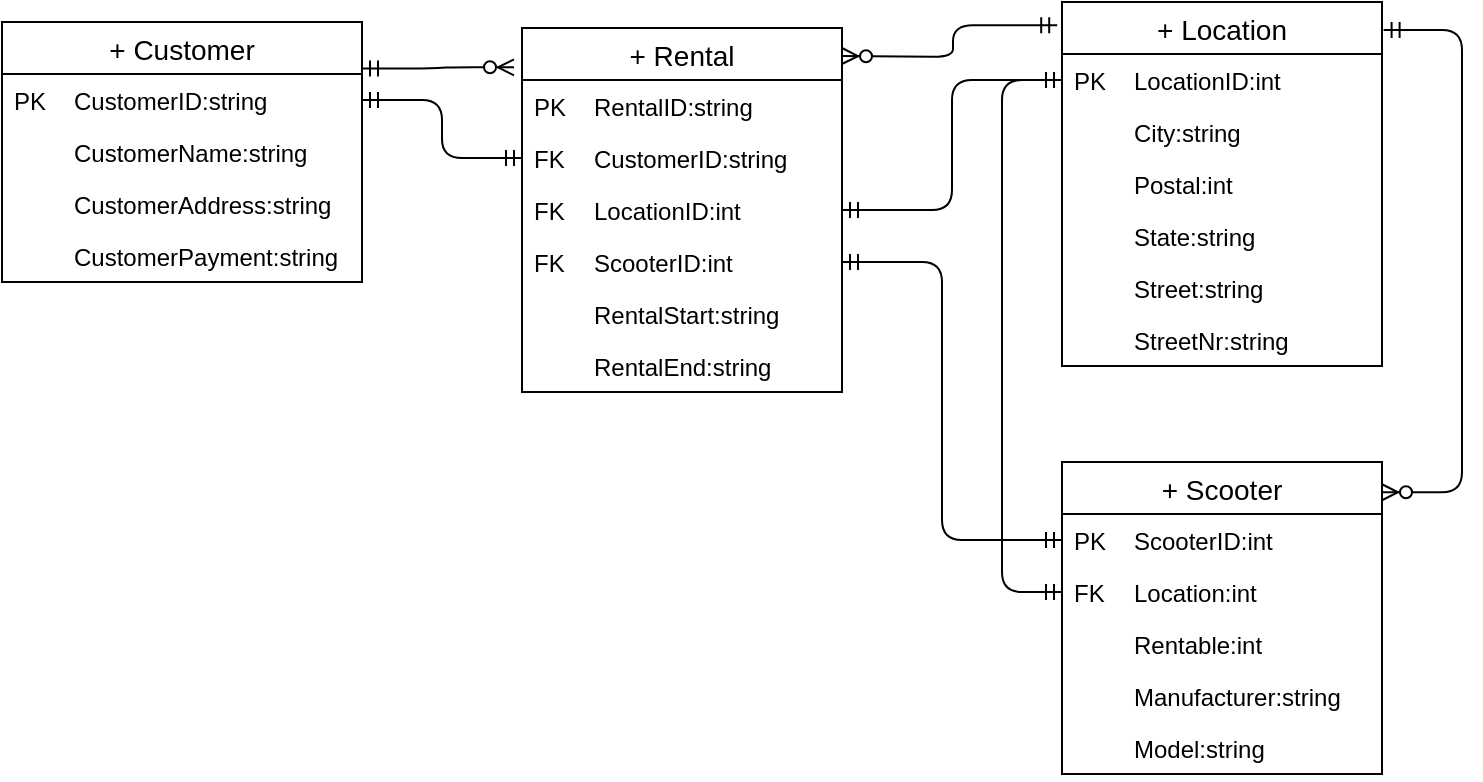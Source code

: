 <mxfile version="16.5.3" type="device"><diagram id="RD54OATHttDz0MbPAQnd" name="Page-1"><mxGraphModel dx="1550" dy="848" grid="1" gridSize="10" guides="1" tooltips="1" connect="1" arrows="1" fold="1" page="1" pageScale="1" pageWidth="827" pageHeight="1169" math="0" shadow="0"><root><mxCell id="0"/><mxCell id="1" parent="0"/><mxCell id="YhPpe_puAhch56gvUn6D-50" value="+ Customer" style="swimlane;fontStyle=0;childLayout=stackLayout;horizontal=1;startSize=26;horizontalStack=0;resizeParent=1;resizeParentMax=0;resizeLast=0;collapsible=1;marginBottom=0;align=center;fontSize=14;" parent="1" vertex="1"><mxGeometry x="40" y="50" width="180" height="130" as="geometry"/></mxCell><mxCell id="YhPpe_puAhch56gvUn6D-79" value="CustomerID:string" style="shape=partialRectangle;top=0;left=0;right=0;bottom=0;fillColor=none;align=left;verticalAlign=top;fillColor=none;spacingLeft=34;spacingRight=4;overflow=hidden;rotatable=0;points=[[0,0.5],[1,0.5]];portConstraint=eastwest;dropTarget=0;fontSize=12;" parent="YhPpe_puAhch56gvUn6D-50" vertex="1"><mxGeometry y="26" width="180" height="26" as="geometry"/></mxCell><mxCell id="YhPpe_puAhch56gvUn6D-80" value="PK" style="shape=partialRectangle;top=0;left=0;bottom=0;right=0;fillColor=none;align=left;verticalAlign=top;spacingLeft=4;spacingRight=4;overflow=hidden;rotatable=0;points=[];portConstraint=eastwest;part=1;fontSize=12;" parent="YhPpe_puAhch56gvUn6D-79" vertex="1" connectable="0"><mxGeometry width="30" height="26" as="geometry"/></mxCell><mxCell id="YhPpe_puAhch56gvUn6D-94" value="CustomerName:string" style="shape=partialRectangle;top=0;left=0;right=0;bottom=0;align=left;verticalAlign=top;fillColor=none;spacingLeft=34;spacingRight=4;overflow=hidden;rotatable=0;points=[[0,0.5],[1,0.5]];portConstraint=eastwest;dropTarget=0;fontSize=12;" parent="YhPpe_puAhch56gvUn6D-50" vertex="1"><mxGeometry y="52" width="180" height="26" as="geometry"/></mxCell><mxCell id="YhPpe_puAhch56gvUn6D-95" value="" style="shape=partialRectangle;top=0;left=0;bottom=0;right=0;fillColor=none;align=left;verticalAlign=top;spacingLeft=4;spacingRight=4;overflow=hidden;rotatable=0;points=[];portConstraint=eastwest;part=1;fontSize=12;" parent="YhPpe_puAhch56gvUn6D-94" vertex="1" connectable="0"><mxGeometry width="30" height="26" as="geometry"/></mxCell><mxCell id="0Q85Cn2fSwsreZycNOx2-4" value="CustomerAddress:string" style="shape=partialRectangle;top=0;left=0;right=0;bottom=0;align=left;verticalAlign=top;fillColor=none;spacingLeft=34;spacingRight=4;overflow=hidden;rotatable=0;points=[[0,0.5],[1,0.5]];portConstraint=eastwest;dropTarget=0;fontSize=12;" vertex="1" parent="YhPpe_puAhch56gvUn6D-50"><mxGeometry y="78" width="180" height="26" as="geometry"/></mxCell><mxCell id="0Q85Cn2fSwsreZycNOx2-5" value="" style="shape=partialRectangle;top=0;left=0;bottom=0;right=0;fillColor=none;align=left;verticalAlign=top;spacingLeft=4;spacingRight=4;overflow=hidden;rotatable=0;points=[];portConstraint=eastwest;part=1;fontSize=12;" vertex="1" connectable="0" parent="0Q85Cn2fSwsreZycNOx2-4"><mxGeometry width="30" height="26" as="geometry"/></mxCell><mxCell id="0Q85Cn2fSwsreZycNOx2-7" value="CustomerPayment:string" style="shape=partialRectangle;top=0;left=0;right=0;bottom=0;align=left;verticalAlign=top;fillColor=none;spacingLeft=34;spacingRight=4;overflow=hidden;rotatable=0;points=[[0,0.5],[1,0.5]];portConstraint=eastwest;dropTarget=0;fontSize=12;" vertex="1" parent="YhPpe_puAhch56gvUn6D-50"><mxGeometry y="104" width="180" height="26" as="geometry"/></mxCell><mxCell id="0Q85Cn2fSwsreZycNOx2-8" value="" style="shape=partialRectangle;top=0;left=0;bottom=0;right=0;fillColor=none;align=left;verticalAlign=top;spacingLeft=4;spacingRight=4;overflow=hidden;rotatable=0;points=[];portConstraint=eastwest;part=1;fontSize=12;" vertex="1" connectable="0" parent="0Q85Cn2fSwsreZycNOx2-7"><mxGeometry width="30" height="26" as="geometry"/></mxCell><mxCell id="YhPpe_puAhch56gvUn6D-44" value="+ Location" style="swimlane;fontStyle=0;childLayout=stackLayout;horizontal=1;startSize=26;horizontalStack=0;resizeParent=1;resizeParentMax=0;resizeLast=0;collapsible=1;marginBottom=0;align=center;fontSize=14;" parent="1" vertex="1"><mxGeometry x="570" y="40" width="160" height="182" as="geometry"/></mxCell><mxCell id="YhPpe_puAhch56gvUn6D-83" value="LocationID:int" style="shape=partialRectangle;top=0;left=0;right=0;bottom=0;fillColor=none;align=left;verticalAlign=top;fillColor=none;spacingLeft=34;spacingRight=4;overflow=hidden;rotatable=0;points=[[0,0.5],[1,0.5]];portConstraint=eastwest;dropTarget=0;fontSize=12;" parent="YhPpe_puAhch56gvUn6D-44" vertex="1"><mxGeometry y="26" width="160" height="26" as="geometry"/></mxCell><mxCell id="YhPpe_puAhch56gvUn6D-84" value="PK" style="shape=partialRectangle;top=0;left=0;bottom=0;right=0;fillColor=none;align=left;verticalAlign=top;spacingLeft=4;spacingRight=4;overflow=hidden;rotatable=0;points=[];portConstraint=eastwest;part=1;fontSize=12;" parent="YhPpe_puAhch56gvUn6D-83" vertex="1" connectable="0"><mxGeometry width="30" height="26" as="geometry"/></mxCell><mxCell id="YhPpe_puAhch56gvUn6D-102" value="City:string" style="shape=partialRectangle;top=0;left=0;right=0;bottom=0;align=left;verticalAlign=top;fillColor=none;spacingLeft=34;spacingRight=4;overflow=hidden;rotatable=0;points=[[0,0.5],[1,0.5]];portConstraint=eastwest;dropTarget=0;fontSize=12;" parent="YhPpe_puAhch56gvUn6D-44" vertex="1"><mxGeometry y="52" width="160" height="26" as="geometry"/></mxCell><mxCell id="YhPpe_puAhch56gvUn6D-103" value="" style="shape=partialRectangle;top=0;left=0;bottom=0;right=0;fillColor=none;align=left;verticalAlign=top;spacingLeft=4;spacingRight=4;overflow=hidden;rotatable=0;points=[];portConstraint=eastwest;part=1;fontSize=12;" parent="YhPpe_puAhch56gvUn6D-102" vertex="1" connectable="0"><mxGeometry width="30" height="26" as="geometry"/></mxCell><mxCell id="YhPpe_puAhch56gvUn6D-104" value="Postal:int" style="shape=partialRectangle;top=0;left=0;right=0;bottom=0;align=left;verticalAlign=top;fillColor=none;spacingLeft=34;spacingRight=4;overflow=hidden;rotatable=0;points=[[0,0.5],[1,0.5]];portConstraint=eastwest;dropTarget=0;fontSize=12;" parent="YhPpe_puAhch56gvUn6D-44" vertex="1"><mxGeometry y="78" width="160" height="26" as="geometry"/></mxCell><mxCell id="YhPpe_puAhch56gvUn6D-105" value="" style="shape=partialRectangle;top=0;left=0;bottom=0;right=0;fillColor=none;align=left;verticalAlign=top;spacingLeft=4;spacingRight=4;overflow=hidden;rotatable=0;points=[];portConstraint=eastwest;part=1;fontSize=12;" parent="YhPpe_puAhch56gvUn6D-104" vertex="1" connectable="0"><mxGeometry width="30" height="26" as="geometry"/></mxCell><mxCell id="0Q85Cn2fSwsreZycNOx2-9" value="State:string" style="shape=partialRectangle;top=0;left=0;right=0;bottom=0;align=left;verticalAlign=top;fillColor=none;spacingLeft=34;spacingRight=4;overflow=hidden;rotatable=0;points=[[0,0.5],[1,0.5]];portConstraint=eastwest;dropTarget=0;fontSize=12;" vertex="1" parent="YhPpe_puAhch56gvUn6D-44"><mxGeometry y="104" width="160" height="26" as="geometry"/></mxCell><mxCell id="0Q85Cn2fSwsreZycNOx2-10" value="" style="shape=partialRectangle;top=0;left=0;bottom=0;right=0;fillColor=none;align=left;verticalAlign=top;spacingLeft=4;spacingRight=4;overflow=hidden;rotatable=0;points=[];portConstraint=eastwest;part=1;fontSize=12;" vertex="1" connectable="0" parent="0Q85Cn2fSwsreZycNOx2-9"><mxGeometry width="30" height="26" as="geometry"/></mxCell><mxCell id="YhPpe_puAhch56gvUn6D-106" value="Street:string" style="shape=partialRectangle;top=0;left=0;right=0;bottom=0;align=left;verticalAlign=top;fillColor=none;spacingLeft=34;spacingRight=4;overflow=hidden;rotatable=0;points=[[0,0.5],[1,0.5]];portConstraint=eastwest;dropTarget=0;fontSize=12;" parent="YhPpe_puAhch56gvUn6D-44" vertex="1"><mxGeometry y="130" width="160" height="26" as="geometry"/></mxCell><mxCell id="YhPpe_puAhch56gvUn6D-107" value="" style="shape=partialRectangle;top=0;left=0;bottom=0;right=0;fillColor=none;align=left;verticalAlign=top;spacingLeft=4;spacingRight=4;overflow=hidden;rotatable=0;points=[];portConstraint=eastwest;part=1;fontSize=12;" parent="YhPpe_puAhch56gvUn6D-106" vertex="1" connectable="0"><mxGeometry width="30" height="26" as="geometry"/></mxCell><mxCell id="YhPpe_puAhch56gvUn6D-108" value="StreetNr:string" style="shape=partialRectangle;top=0;left=0;right=0;bottom=0;align=left;verticalAlign=top;fillColor=none;spacingLeft=34;spacingRight=4;overflow=hidden;rotatable=0;points=[[0,0.5],[1,0.5]];portConstraint=eastwest;dropTarget=0;fontSize=12;" parent="YhPpe_puAhch56gvUn6D-44" vertex="1"><mxGeometry y="156" width="160" height="26" as="geometry"/></mxCell><mxCell id="YhPpe_puAhch56gvUn6D-109" value="" style="shape=partialRectangle;top=0;left=0;bottom=0;right=0;fillColor=none;align=left;verticalAlign=top;spacingLeft=4;spacingRight=4;overflow=hidden;rotatable=0;points=[];portConstraint=eastwest;part=1;fontSize=12;" parent="YhPpe_puAhch56gvUn6D-108" vertex="1" connectable="0"><mxGeometry width="30" height="26" as="geometry"/></mxCell><mxCell id="YhPpe_puAhch56gvUn6D-67" value="" style="fontSize=12;html=1;endArrow=ERmandOne;startArrow=ERmandOne;edgeStyle=orthogonalEdgeStyle;entryX=0;entryY=0.5;entryDx=0;entryDy=0;" parent="1" source="YhPpe_puAhch56gvUn6D-100" target="YhPpe_puAhch56gvUn6D-85" edge="1"><mxGeometry width="100" height="100" relative="1" as="geometry"><mxPoint x="420" y="235" as="sourcePoint"/><mxPoint x="560" y="320" as="targetPoint"/><Array as="points"><mxPoint x="510" y="170"/><mxPoint x="510" y="309"/></Array></mxGeometry></mxCell><mxCell id="YhPpe_puAhch56gvUn6D-68" value="" style="edgeStyle=entityRelationEdgeStyle;fontSize=12;html=1;endArrow=ERzeroToMany;startArrow=ERmandOne;exitX=1;exitY=0.179;exitDx=0;exitDy=0;exitPerimeter=0;entryX=-0.025;entryY=0.108;entryDx=0;entryDy=0;entryPerimeter=0;" parent="1" source="YhPpe_puAhch56gvUn6D-50" target="YhPpe_puAhch56gvUn6D-54" edge="1"><mxGeometry width="100" height="100" relative="1" as="geometry"><mxPoint x="180" y="270" as="sourcePoint"/><mxPoint x="239" y="100" as="targetPoint"/></mxGeometry></mxCell><mxCell id="YhPpe_puAhch56gvUn6D-54" value="+ Rental" style="swimlane;fontStyle=0;childLayout=stackLayout;horizontal=1;startSize=26;horizontalStack=0;resizeParent=1;resizeParentMax=0;resizeLast=0;collapsible=1;marginBottom=0;align=center;fontSize=14;" parent="1" vertex="1"><mxGeometry x="300" y="53" width="160" height="182" as="geometry"/></mxCell><mxCell id="YhPpe_puAhch56gvUn6D-81" value="RentalID:string" style="shape=partialRectangle;top=0;left=0;right=0;bottom=0;fillColor=none;align=left;verticalAlign=top;fillColor=none;spacingLeft=34;spacingRight=4;overflow=hidden;rotatable=0;points=[[0,0.5],[1,0.5]];portConstraint=eastwest;dropTarget=0;fontSize=12;" parent="YhPpe_puAhch56gvUn6D-54" vertex="1"><mxGeometry y="26" width="160" height="26" as="geometry"/></mxCell><mxCell id="YhPpe_puAhch56gvUn6D-82" value="PK" style="shape=partialRectangle;top=0;left=0;bottom=0;right=0;fillColor=none;align=left;verticalAlign=top;spacingLeft=4;spacingRight=4;overflow=hidden;rotatable=0;points=[];portConstraint=eastwest;part=1;fontSize=12;" parent="YhPpe_puAhch56gvUn6D-81" vertex="1" connectable="0"><mxGeometry width="30" height="26" as="geometry"/></mxCell><mxCell id="YhPpe_puAhch56gvUn6D-96" value="CustomerID:string" style="shape=partialRectangle;top=0;left=0;right=0;bottom=0;align=left;verticalAlign=top;fillColor=none;spacingLeft=34;spacingRight=4;overflow=hidden;rotatable=0;points=[[0,0.5],[1,0.5]];portConstraint=eastwest;dropTarget=0;fontSize=12;" parent="YhPpe_puAhch56gvUn6D-54" vertex="1"><mxGeometry y="52" width="160" height="26" as="geometry"/></mxCell><mxCell id="YhPpe_puAhch56gvUn6D-97" value="FK" style="shape=partialRectangle;top=0;left=0;bottom=0;right=0;fillColor=none;align=left;verticalAlign=top;spacingLeft=4;spacingRight=4;overflow=hidden;rotatable=0;points=[];portConstraint=eastwest;part=1;fontSize=12;" parent="YhPpe_puAhch56gvUn6D-96" vertex="1" connectable="0"><mxGeometry width="30" height="26" as="geometry"/></mxCell><mxCell id="YhPpe_puAhch56gvUn6D-98" value="LocationID:int" style="shape=partialRectangle;top=0;left=0;right=0;bottom=0;align=left;verticalAlign=top;fillColor=none;spacingLeft=34;spacingRight=4;overflow=hidden;rotatable=0;points=[[0,0.5],[1,0.5]];portConstraint=eastwest;dropTarget=0;fontSize=12;" parent="YhPpe_puAhch56gvUn6D-54" vertex="1"><mxGeometry y="78" width="160" height="26" as="geometry"/></mxCell><mxCell id="YhPpe_puAhch56gvUn6D-99" value="FK" style="shape=partialRectangle;top=0;left=0;bottom=0;right=0;fillColor=none;align=left;verticalAlign=top;spacingLeft=4;spacingRight=4;overflow=hidden;rotatable=0;points=[];portConstraint=eastwest;part=1;fontSize=12;" parent="YhPpe_puAhch56gvUn6D-98" vertex="1" connectable="0"><mxGeometry width="30" height="26" as="geometry"/></mxCell><mxCell id="YhPpe_puAhch56gvUn6D-100" value="ScooterID:int" style="shape=partialRectangle;top=0;left=0;right=0;bottom=0;align=left;verticalAlign=top;fillColor=none;spacingLeft=34;spacingRight=4;overflow=hidden;rotatable=0;points=[[0,0.5],[1,0.5]];portConstraint=eastwest;dropTarget=0;fontSize=12;" parent="YhPpe_puAhch56gvUn6D-54" vertex="1"><mxGeometry y="104" width="160" height="26" as="geometry"/></mxCell><mxCell id="YhPpe_puAhch56gvUn6D-101" value="FK" style="shape=partialRectangle;top=0;left=0;bottom=0;right=0;fillColor=none;align=left;verticalAlign=top;spacingLeft=4;spacingRight=4;overflow=hidden;rotatable=0;points=[];portConstraint=eastwest;part=1;fontSize=12;" parent="YhPpe_puAhch56gvUn6D-100" vertex="1" connectable="0"><mxGeometry width="30" height="26" as="geometry"/></mxCell><mxCell id="0Q85Cn2fSwsreZycNOx2-11" value="RentalStart:string" style="shape=partialRectangle;top=0;left=0;right=0;bottom=0;align=left;verticalAlign=top;fillColor=none;spacingLeft=34;spacingRight=4;overflow=hidden;rotatable=0;points=[[0,0.5],[1,0.5]];portConstraint=eastwest;dropTarget=0;fontSize=12;" vertex="1" parent="YhPpe_puAhch56gvUn6D-54"><mxGeometry y="130" width="160" height="26" as="geometry"/></mxCell><mxCell id="0Q85Cn2fSwsreZycNOx2-12" value="" style="shape=partialRectangle;top=0;left=0;bottom=0;right=0;fillColor=none;align=left;verticalAlign=top;spacingLeft=4;spacingRight=4;overflow=hidden;rotatable=0;points=[];portConstraint=eastwest;part=1;fontSize=12;" vertex="1" connectable="0" parent="0Q85Cn2fSwsreZycNOx2-11"><mxGeometry width="30" height="26" as="geometry"/></mxCell><mxCell id="0Q85Cn2fSwsreZycNOx2-13" value="RentalEnd:string" style="shape=partialRectangle;top=0;left=0;right=0;bottom=0;align=left;verticalAlign=top;fillColor=none;spacingLeft=34;spacingRight=4;overflow=hidden;rotatable=0;points=[[0,0.5],[1,0.5]];portConstraint=eastwest;dropTarget=0;fontSize=12;" vertex="1" parent="YhPpe_puAhch56gvUn6D-54"><mxGeometry y="156" width="160" height="26" as="geometry"/></mxCell><mxCell id="0Q85Cn2fSwsreZycNOx2-14" value="" style="shape=partialRectangle;top=0;left=0;bottom=0;right=0;fillColor=none;align=left;verticalAlign=top;spacingLeft=4;spacingRight=4;overflow=hidden;rotatable=0;points=[];portConstraint=eastwest;part=1;fontSize=12;" vertex="1" connectable="0" parent="0Q85Cn2fSwsreZycNOx2-13"><mxGeometry width="30" height="26" as="geometry"/></mxCell><mxCell id="YhPpe_puAhch56gvUn6D-20" value="+ Scooter" style="swimlane;fontStyle=0;childLayout=stackLayout;horizontal=1;startSize=26;horizontalStack=0;resizeParent=1;resizeParentMax=0;resizeLast=0;collapsible=1;marginBottom=0;align=center;fontSize=14;" parent="1" vertex="1"><mxGeometry x="570" y="270" width="160" height="156" as="geometry"/></mxCell><mxCell id="YhPpe_puAhch56gvUn6D-85" value="ScooterID:int" style="shape=partialRectangle;top=0;left=0;right=0;bottom=0;fillColor=none;align=left;verticalAlign=top;fillColor=none;spacingLeft=34;spacingRight=4;overflow=hidden;rotatable=0;points=[[0,0.5],[1,0.5]];portConstraint=eastwest;dropTarget=0;fontSize=12;" parent="YhPpe_puAhch56gvUn6D-20" vertex="1"><mxGeometry y="26" width="160" height="26" as="geometry"/></mxCell><mxCell id="YhPpe_puAhch56gvUn6D-86" value="PK" style="shape=partialRectangle;top=0;left=0;bottom=0;right=0;fillColor=none;align=left;verticalAlign=top;spacingLeft=4;spacingRight=4;overflow=hidden;rotatable=0;points=[];portConstraint=eastwest;part=1;fontSize=12;" parent="YhPpe_puAhch56gvUn6D-85" vertex="1" connectable="0"><mxGeometry width="30" height="26" as="geometry"/></mxCell><mxCell id="0Q85Cn2fSwsreZycNOx2-18" value="Location:int" style="shape=partialRectangle;top=0;left=0;right=0;bottom=0;fillColor=none;align=left;verticalAlign=top;fillColor=none;spacingLeft=34;spacingRight=4;overflow=hidden;rotatable=0;points=[[0,0.5],[1,0.5]];portConstraint=eastwest;dropTarget=0;fontSize=12;" vertex="1" parent="YhPpe_puAhch56gvUn6D-20"><mxGeometry y="52" width="160" height="26" as="geometry"/></mxCell><mxCell id="0Q85Cn2fSwsreZycNOx2-19" value="FK" style="shape=partialRectangle;top=0;left=0;bottom=0;right=0;fillColor=none;align=left;verticalAlign=top;spacingLeft=4;spacingRight=4;overflow=hidden;rotatable=0;points=[];portConstraint=eastwest;part=1;fontSize=12;" vertex="1" connectable="0" parent="0Q85Cn2fSwsreZycNOx2-18"><mxGeometry width="30" height="26" as="geometry"/></mxCell><mxCell id="YhPpe_puAhch56gvUn6D-110" value="Rentable:int" style="shape=partialRectangle;top=0;left=0;right=0;bottom=0;align=left;verticalAlign=top;fillColor=none;spacingLeft=34;spacingRight=4;overflow=hidden;rotatable=0;points=[[0,0.5],[1,0.5]];portConstraint=eastwest;dropTarget=0;fontSize=12;" parent="YhPpe_puAhch56gvUn6D-20" vertex="1"><mxGeometry y="78" width="160" height="26" as="geometry"/></mxCell><mxCell id="YhPpe_puAhch56gvUn6D-111" value="" style="shape=partialRectangle;top=0;left=0;bottom=0;right=0;fillColor=none;align=left;verticalAlign=top;spacingLeft=4;spacingRight=4;overflow=hidden;rotatable=0;points=[];portConstraint=eastwest;part=1;fontSize=12;" parent="YhPpe_puAhch56gvUn6D-110" vertex="1" connectable="0"><mxGeometry width="30" height="26" as="geometry"/></mxCell><mxCell id="YhPpe_puAhch56gvUn6D-112" value="Manufacturer:string" style="shape=partialRectangle;top=0;left=0;right=0;bottom=0;align=left;verticalAlign=top;fillColor=none;spacingLeft=34;spacingRight=4;overflow=hidden;rotatable=0;points=[[0,0.5],[1,0.5]];portConstraint=eastwest;dropTarget=0;fontSize=12;" parent="YhPpe_puAhch56gvUn6D-20" vertex="1"><mxGeometry y="104" width="160" height="26" as="geometry"/></mxCell><mxCell id="YhPpe_puAhch56gvUn6D-113" value="" style="shape=partialRectangle;top=0;left=0;bottom=0;right=0;fillColor=none;align=left;verticalAlign=top;spacingLeft=4;spacingRight=4;overflow=hidden;rotatable=0;points=[];portConstraint=eastwest;part=1;fontSize=12;" parent="YhPpe_puAhch56gvUn6D-112" vertex="1" connectable="0"><mxGeometry width="30" height="26" as="geometry"/></mxCell><mxCell id="YhPpe_puAhch56gvUn6D-114" value="Model:string" style="shape=partialRectangle;top=0;left=0;right=0;bottom=0;align=left;verticalAlign=top;fillColor=none;spacingLeft=34;spacingRight=4;overflow=hidden;rotatable=0;points=[[0,0.5],[1,0.5]];portConstraint=eastwest;dropTarget=0;fontSize=12;" parent="YhPpe_puAhch56gvUn6D-20" vertex="1"><mxGeometry y="130" width="160" height="26" as="geometry"/></mxCell><mxCell id="YhPpe_puAhch56gvUn6D-115" value="" style="shape=partialRectangle;top=0;left=0;bottom=0;right=0;fillColor=none;align=left;verticalAlign=top;spacingLeft=4;spacingRight=4;overflow=hidden;rotatable=0;points=[];portConstraint=eastwest;part=1;fontSize=12;" parent="YhPpe_puAhch56gvUn6D-114" vertex="1" connectable="0"><mxGeometry width="30" height="26" as="geometry"/></mxCell><mxCell id="0Q85Cn2fSwsreZycNOx2-15" value="" style="edgeStyle=orthogonalEdgeStyle;fontSize=12;html=1;endArrow=ERmandOne;startArrow=ERmandOne;entryX=0;entryY=0.5;entryDx=0;entryDy=0;exitX=1;exitY=0.5;exitDx=0;exitDy=0;" edge="1" parent="1" source="YhPpe_puAhch56gvUn6D-79" target="YhPpe_puAhch56gvUn6D-96"><mxGeometry width="100" height="100" relative="1" as="geometry"><mxPoint x="470" y="180" as="sourcePoint"/><mxPoint x="576.96" y="295.99" as="targetPoint"/></mxGeometry></mxCell><mxCell id="0Q85Cn2fSwsreZycNOx2-16" value="" style="edgeStyle=orthogonalEdgeStyle;fontSize=12;html=1;endArrow=ERmandOne;startArrow=ERmandOne;entryX=1;entryY=0.5;entryDx=0;entryDy=0;exitX=0;exitY=0.5;exitDx=0;exitDy=0;" edge="1" parent="1" source="YhPpe_puAhch56gvUn6D-83" target="YhPpe_puAhch56gvUn6D-98"><mxGeometry width="100" height="100" relative="1" as="geometry"><mxPoint x="480" y="190" as="sourcePoint"/><mxPoint x="586.96" y="305.99" as="targetPoint"/></mxGeometry></mxCell><mxCell id="0Q85Cn2fSwsreZycNOx2-17" value="" style="fontSize=12;html=1;endArrow=ERzeroToMany;startArrow=ERmandOne;exitX=-0.015;exitY=0.064;exitDx=0;exitDy=0;exitPerimeter=0;edgeStyle=orthogonalEdgeStyle;" edge="1" parent="1" source="YhPpe_puAhch56gvUn6D-44"><mxGeometry width="100" height="100" relative="1" as="geometry"><mxPoint x="230" y="83.27" as="sourcePoint"/><mxPoint x="460" y="67" as="targetPoint"/></mxGeometry></mxCell><mxCell id="0Q85Cn2fSwsreZycNOx2-20" value="" style="fontSize=12;html=1;endArrow=ERzeroToMany;startArrow=ERmandOne;exitX=1.005;exitY=0.077;exitDx=0;exitDy=0;exitPerimeter=0;edgeStyle=orthogonalEdgeStyle;entryX=1;entryY=0.097;entryDx=0;entryDy=0;entryPerimeter=0;" edge="1" parent="1" source="YhPpe_puAhch56gvUn6D-44" target="YhPpe_puAhch56gvUn6D-20"><mxGeometry width="100" height="100" relative="1" as="geometry"><mxPoint x="577.6" y="61.648" as="sourcePoint"/><mxPoint x="470" y="77" as="targetPoint"/><Array as="points"><mxPoint x="770" y="54"/><mxPoint x="770" y="285"/></Array></mxGeometry></mxCell><mxCell id="0Q85Cn2fSwsreZycNOx2-21" value="" style="edgeStyle=orthogonalEdgeStyle;fontSize=12;html=1;endArrow=ERmandOne;startArrow=ERmandOne;entryX=0;entryY=0.5;entryDx=0;entryDy=0;exitX=0;exitY=0.5;exitDx=0;exitDy=0;" edge="1" parent="1" source="YhPpe_puAhch56gvUn6D-83" target="0Q85Cn2fSwsreZycNOx2-18"><mxGeometry width="100" height="100" relative="1" as="geometry"><mxPoint x="580" y="89" as="sourcePoint"/><mxPoint x="470" y="154" as="targetPoint"/><Array as="points"><mxPoint x="540" y="79"/><mxPoint x="540" y="335"/></Array></mxGeometry></mxCell></root></mxGraphModel></diagram></mxfile>